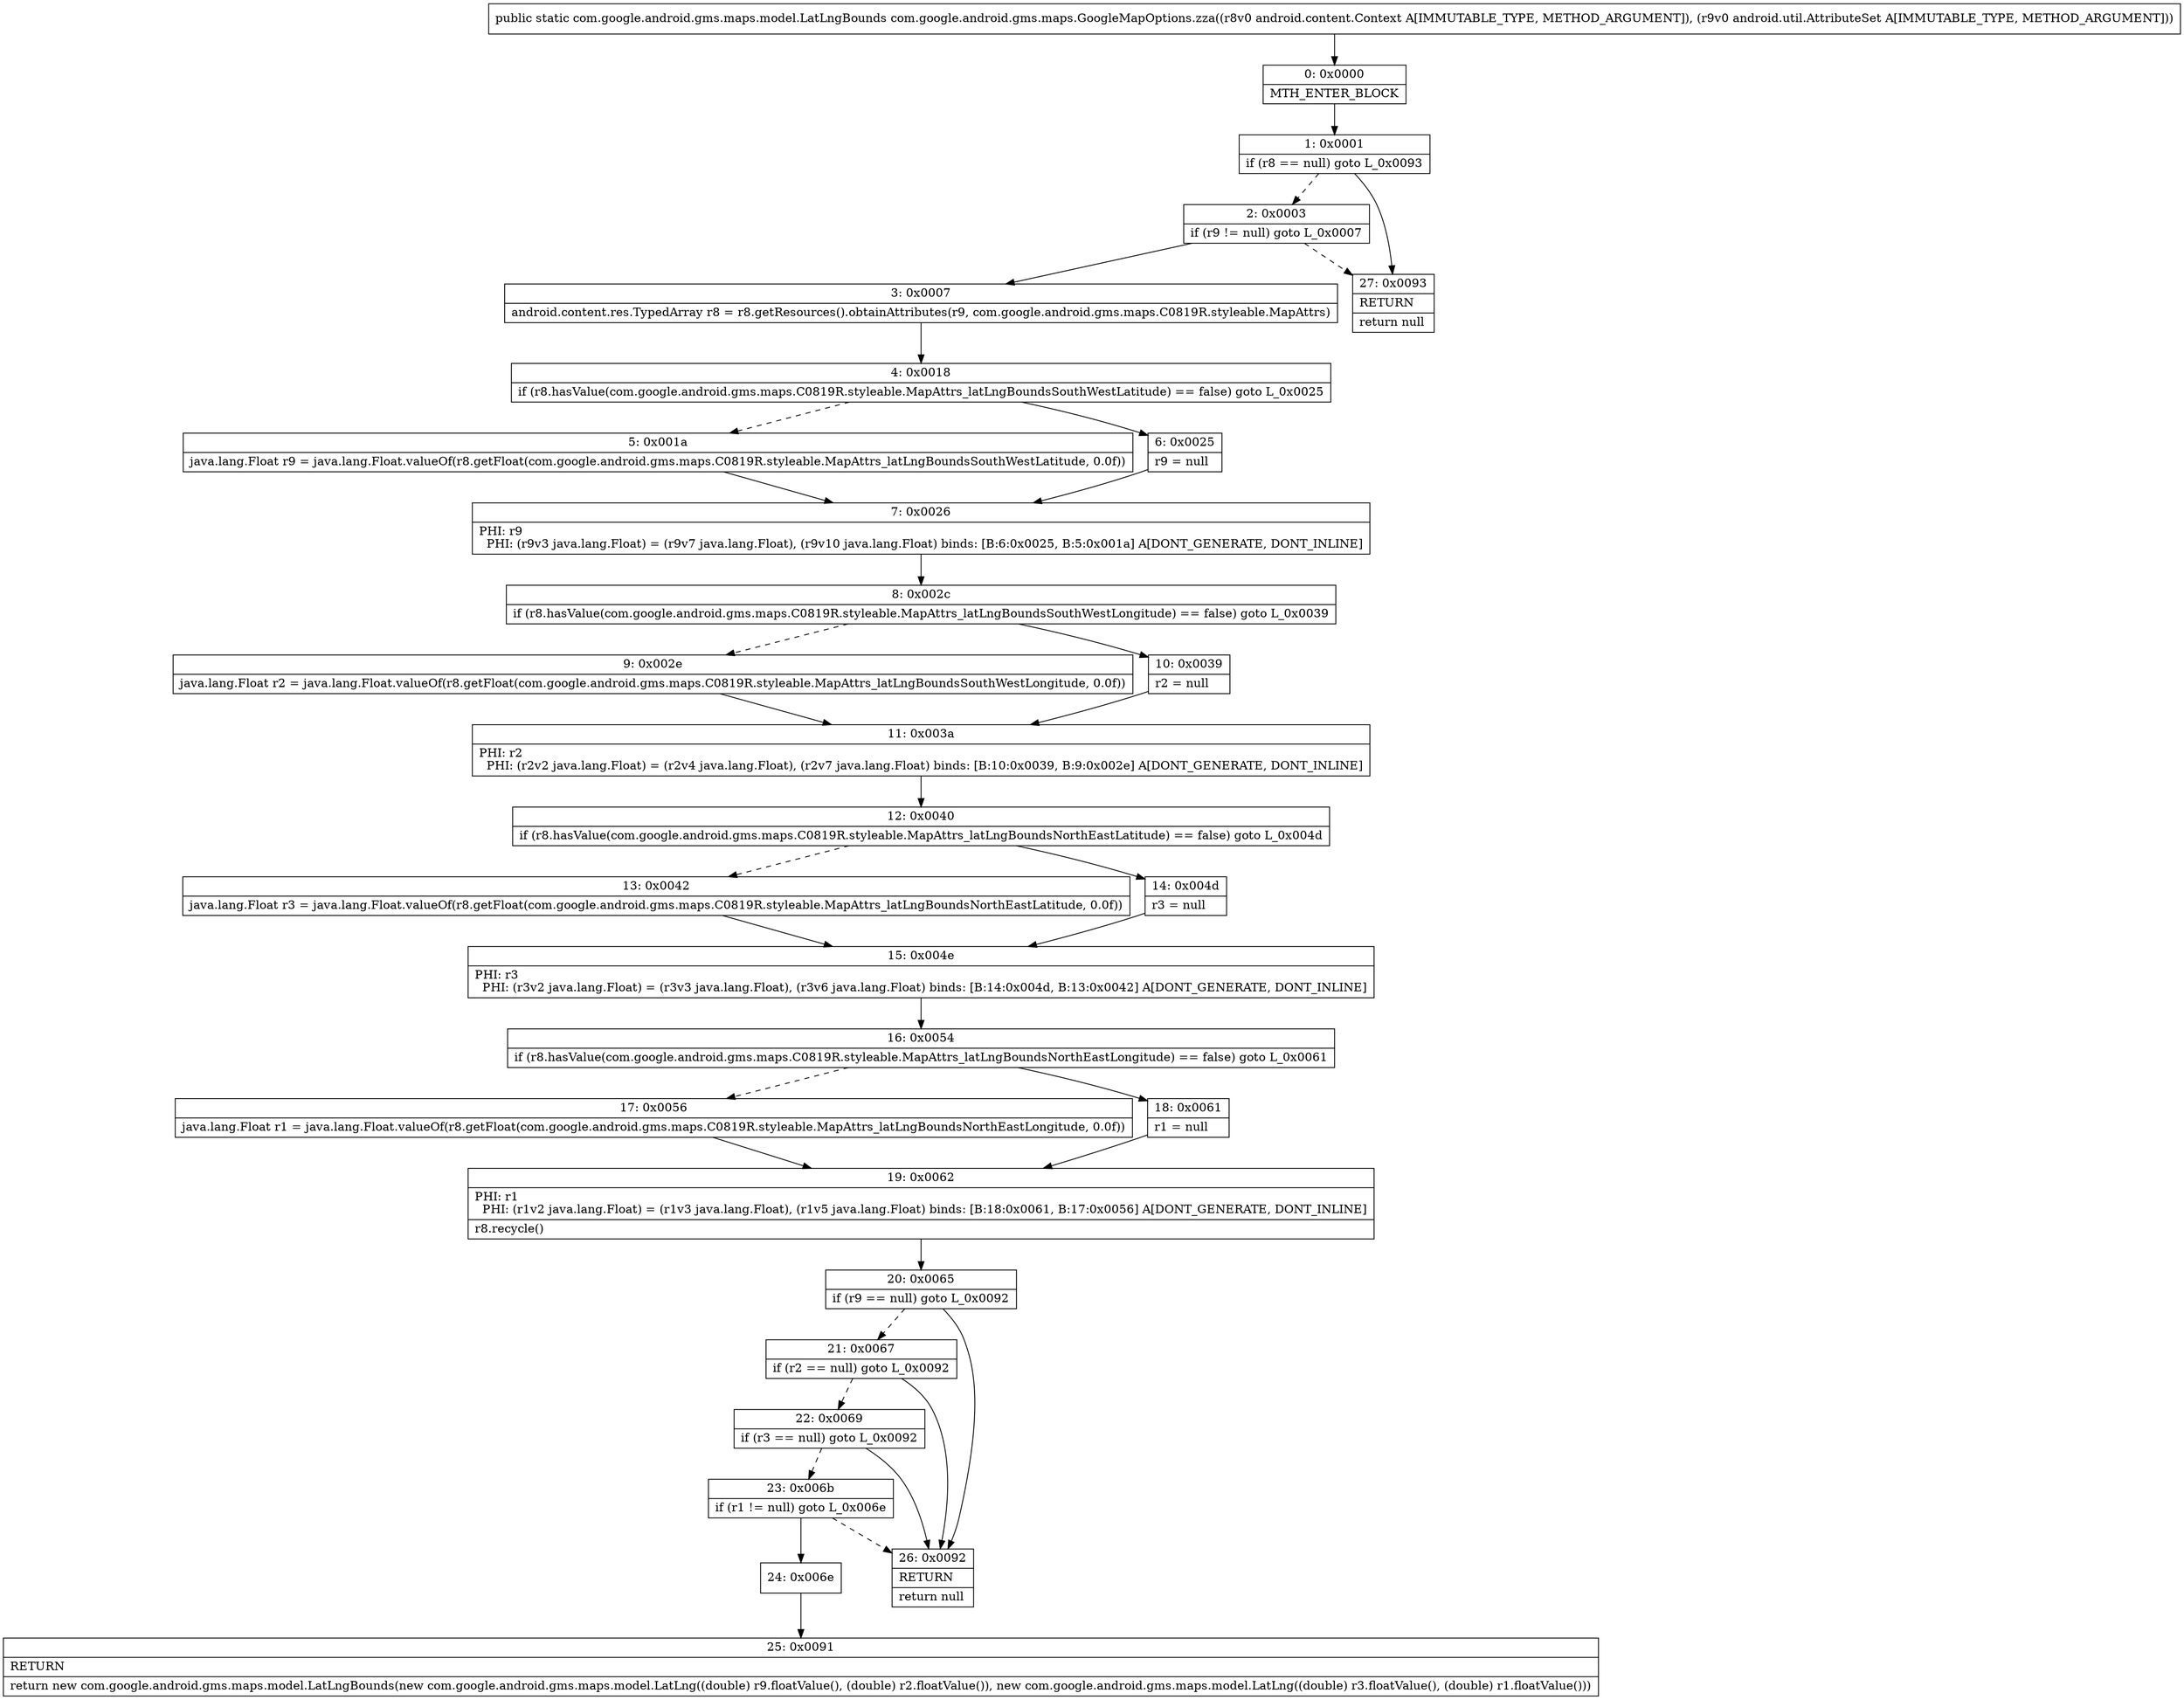 digraph "CFG forcom.google.android.gms.maps.GoogleMapOptions.zza(Landroid\/content\/Context;Landroid\/util\/AttributeSet;)Lcom\/google\/android\/gms\/maps\/model\/LatLngBounds;" {
Node_0 [shape=record,label="{0\:\ 0x0000|MTH_ENTER_BLOCK\l}"];
Node_1 [shape=record,label="{1\:\ 0x0001|if (r8 == null) goto L_0x0093\l}"];
Node_2 [shape=record,label="{2\:\ 0x0003|if (r9 != null) goto L_0x0007\l}"];
Node_3 [shape=record,label="{3\:\ 0x0007|android.content.res.TypedArray r8 = r8.getResources().obtainAttributes(r9, com.google.android.gms.maps.C0819R.styleable.MapAttrs)\l}"];
Node_4 [shape=record,label="{4\:\ 0x0018|if (r8.hasValue(com.google.android.gms.maps.C0819R.styleable.MapAttrs_latLngBoundsSouthWestLatitude) == false) goto L_0x0025\l}"];
Node_5 [shape=record,label="{5\:\ 0x001a|java.lang.Float r9 = java.lang.Float.valueOf(r8.getFloat(com.google.android.gms.maps.C0819R.styleable.MapAttrs_latLngBoundsSouthWestLatitude, 0.0f))\l}"];
Node_6 [shape=record,label="{6\:\ 0x0025|r9 = null\l}"];
Node_7 [shape=record,label="{7\:\ 0x0026|PHI: r9 \l  PHI: (r9v3 java.lang.Float) = (r9v7 java.lang.Float), (r9v10 java.lang.Float) binds: [B:6:0x0025, B:5:0x001a] A[DONT_GENERATE, DONT_INLINE]\l}"];
Node_8 [shape=record,label="{8\:\ 0x002c|if (r8.hasValue(com.google.android.gms.maps.C0819R.styleable.MapAttrs_latLngBoundsSouthWestLongitude) == false) goto L_0x0039\l}"];
Node_9 [shape=record,label="{9\:\ 0x002e|java.lang.Float r2 = java.lang.Float.valueOf(r8.getFloat(com.google.android.gms.maps.C0819R.styleable.MapAttrs_latLngBoundsSouthWestLongitude, 0.0f))\l}"];
Node_10 [shape=record,label="{10\:\ 0x0039|r2 = null\l}"];
Node_11 [shape=record,label="{11\:\ 0x003a|PHI: r2 \l  PHI: (r2v2 java.lang.Float) = (r2v4 java.lang.Float), (r2v7 java.lang.Float) binds: [B:10:0x0039, B:9:0x002e] A[DONT_GENERATE, DONT_INLINE]\l}"];
Node_12 [shape=record,label="{12\:\ 0x0040|if (r8.hasValue(com.google.android.gms.maps.C0819R.styleable.MapAttrs_latLngBoundsNorthEastLatitude) == false) goto L_0x004d\l}"];
Node_13 [shape=record,label="{13\:\ 0x0042|java.lang.Float r3 = java.lang.Float.valueOf(r8.getFloat(com.google.android.gms.maps.C0819R.styleable.MapAttrs_latLngBoundsNorthEastLatitude, 0.0f))\l}"];
Node_14 [shape=record,label="{14\:\ 0x004d|r3 = null\l}"];
Node_15 [shape=record,label="{15\:\ 0x004e|PHI: r3 \l  PHI: (r3v2 java.lang.Float) = (r3v3 java.lang.Float), (r3v6 java.lang.Float) binds: [B:14:0x004d, B:13:0x0042] A[DONT_GENERATE, DONT_INLINE]\l}"];
Node_16 [shape=record,label="{16\:\ 0x0054|if (r8.hasValue(com.google.android.gms.maps.C0819R.styleable.MapAttrs_latLngBoundsNorthEastLongitude) == false) goto L_0x0061\l}"];
Node_17 [shape=record,label="{17\:\ 0x0056|java.lang.Float r1 = java.lang.Float.valueOf(r8.getFloat(com.google.android.gms.maps.C0819R.styleable.MapAttrs_latLngBoundsNorthEastLongitude, 0.0f))\l}"];
Node_18 [shape=record,label="{18\:\ 0x0061|r1 = null\l}"];
Node_19 [shape=record,label="{19\:\ 0x0062|PHI: r1 \l  PHI: (r1v2 java.lang.Float) = (r1v3 java.lang.Float), (r1v5 java.lang.Float) binds: [B:18:0x0061, B:17:0x0056] A[DONT_GENERATE, DONT_INLINE]\l|r8.recycle()\l}"];
Node_20 [shape=record,label="{20\:\ 0x0065|if (r9 == null) goto L_0x0092\l}"];
Node_21 [shape=record,label="{21\:\ 0x0067|if (r2 == null) goto L_0x0092\l}"];
Node_22 [shape=record,label="{22\:\ 0x0069|if (r3 == null) goto L_0x0092\l}"];
Node_23 [shape=record,label="{23\:\ 0x006b|if (r1 != null) goto L_0x006e\l}"];
Node_24 [shape=record,label="{24\:\ 0x006e}"];
Node_25 [shape=record,label="{25\:\ 0x0091|RETURN\l|return new com.google.android.gms.maps.model.LatLngBounds(new com.google.android.gms.maps.model.LatLng((double) r9.floatValue(), (double) r2.floatValue()), new com.google.android.gms.maps.model.LatLng((double) r3.floatValue(), (double) r1.floatValue()))\l}"];
Node_26 [shape=record,label="{26\:\ 0x0092|RETURN\l|return null\l}"];
Node_27 [shape=record,label="{27\:\ 0x0093|RETURN\l|return null\l}"];
MethodNode[shape=record,label="{public static com.google.android.gms.maps.model.LatLngBounds com.google.android.gms.maps.GoogleMapOptions.zza((r8v0 android.content.Context A[IMMUTABLE_TYPE, METHOD_ARGUMENT]), (r9v0 android.util.AttributeSet A[IMMUTABLE_TYPE, METHOD_ARGUMENT])) }"];
MethodNode -> Node_0;
Node_0 -> Node_1;
Node_1 -> Node_2[style=dashed];
Node_1 -> Node_27;
Node_2 -> Node_3;
Node_2 -> Node_27[style=dashed];
Node_3 -> Node_4;
Node_4 -> Node_5[style=dashed];
Node_4 -> Node_6;
Node_5 -> Node_7;
Node_6 -> Node_7;
Node_7 -> Node_8;
Node_8 -> Node_9[style=dashed];
Node_8 -> Node_10;
Node_9 -> Node_11;
Node_10 -> Node_11;
Node_11 -> Node_12;
Node_12 -> Node_13[style=dashed];
Node_12 -> Node_14;
Node_13 -> Node_15;
Node_14 -> Node_15;
Node_15 -> Node_16;
Node_16 -> Node_17[style=dashed];
Node_16 -> Node_18;
Node_17 -> Node_19;
Node_18 -> Node_19;
Node_19 -> Node_20;
Node_20 -> Node_21[style=dashed];
Node_20 -> Node_26;
Node_21 -> Node_22[style=dashed];
Node_21 -> Node_26;
Node_22 -> Node_23[style=dashed];
Node_22 -> Node_26;
Node_23 -> Node_24;
Node_23 -> Node_26[style=dashed];
Node_24 -> Node_25;
}

